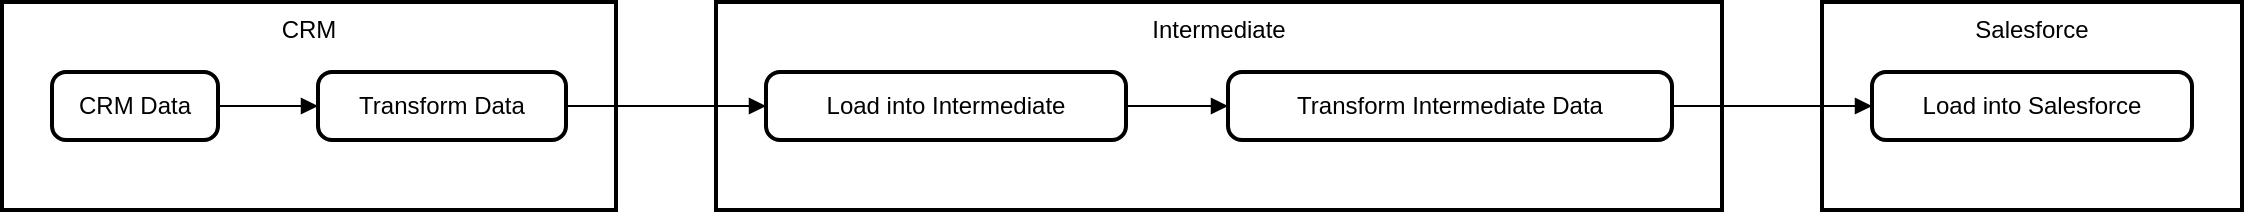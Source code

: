<mxfile version="24.7.0" type="github">
  <diagram name="Page-1" id="7PYGNopK7u-DXj1eexYr">
    <mxGraphModel>
      <root>
        <mxCell id="0" />
        <mxCell id="1" parent="0" />
        <mxCell id="2" value="Salesforce" style="whiteSpace=wrap;strokeWidth=2;verticalAlign=top;" vertex="1" parent="1">
          <mxGeometry x="910" width="210" height="104" as="geometry" />
        </mxCell>
        <mxCell id="3" value="Load into Salesforce" style="rounded=1;absoluteArcSize=1;arcSize=14;whiteSpace=wrap;strokeWidth=2;" vertex="1" parent="1">
          <mxGeometry x="935" y="35" width="160" height="34" as="geometry" />
        </mxCell>
        <mxCell id="4" value="Intermediate" style="whiteSpace=wrap;strokeWidth=2;verticalAlign=top;" vertex="1" parent="1">
          <mxGeometry x="357" width="503" height="104" as="geometry" />
        </mxCell>
        <mxCell id="5" value="Load into Intermediate" style="rounded=1;absoluteArcSize=1;arcSize=14;whiteSpace=wrap;strokeWidth=2;" vertex="1" parent="1">
          <mxGeometry x="382" y="35" width="180" height="34" as="geometry" />
        </mxCell>
        <mxCell id="6" value="Transform Intermediate Data" style="rounded=1;absoluteArcSize=1;arcSize=14;whiteSpace=wrap;strokeWidth=2;" vertex="1" parent="1">
          <mxGeometry x="613" y="35" width="222" height="34" as="geometry" />
        </mxCell>
        <mxCell id="7" value="CRM" style="whiteSpace=wrap;strokeWidth=2;verticalAlign=top;" vertex="1" parent="1">
          <mxGeometry width="307" height="104" as="geometry" />
        </mxCell>
        <mxCell id="8" value="Transform Data" style="rounded=1;absoluteArcSize=1;arcSize=14;whiteSpace=wrap;strokeWidth=2;" vertex="1" parent="1">
          <mxGeometry x="158" y="35" width="124" height="34" as="geometry" />
        </mxCell>
        <mxCell id="9" value="CRM Data" style="rounded=1;absoluteArcSize=1;arcSize=14;whiteSpace=wrap;strokeWidth=2;" vertex="1" parent="1">
          <mxGeometry x="25" y="35" width="83" height="34" as="geometry" />
        </mxCell>
        <mxCell id="10" value="" style="curved=1;startArrow=none;endArrow=block;exitX=1;exitY=0.5;entryX=0;entryY=0.5;" edge="1" parent="1" source="9" target="8">
          <mxGeometry relative="1" as="geometry">
            <Array as="points" />
          </mxGeometry>
        </mxCell>
        <mxCell id="11" value="" style="curved=1;startArrow=none;endArrow=block;exitX=1;exitY=0.5;entryX=0;entryY=0.5;" edge="1" parent="1" source="8" target="5">
          <mxGeometry relative="1" as="geometry">
            <Array as="points" />
          </mxGeometry>
        </mxCell>
        <mxCell id="12" value="" style="curved=1;startArrow=none;endArrow=block;exitX=1;exitY=0.5;entryX=0;entryY=0.5;" edge="1" parent="1" source="5" target="6">
          <mxGeometry relative="1" as="geometry">
            <Array as="points" />
          </mxGeometry>
        </mxCell>
        <mxCell id="13" value="" style="curved=1;startArrow=none;endArrow=block;exitX=1;exitY=0.5;entryX=0;entryY=0.5;" edge="1" parent="1" source="6" target="3">
          <mxGeometry relative="1" as="geometry">
            <Array as="points" />
          </mxGeometry>
        </mxCell>
      </root>
    </mxGraphModel>
  </diagram>
</mxfile>

